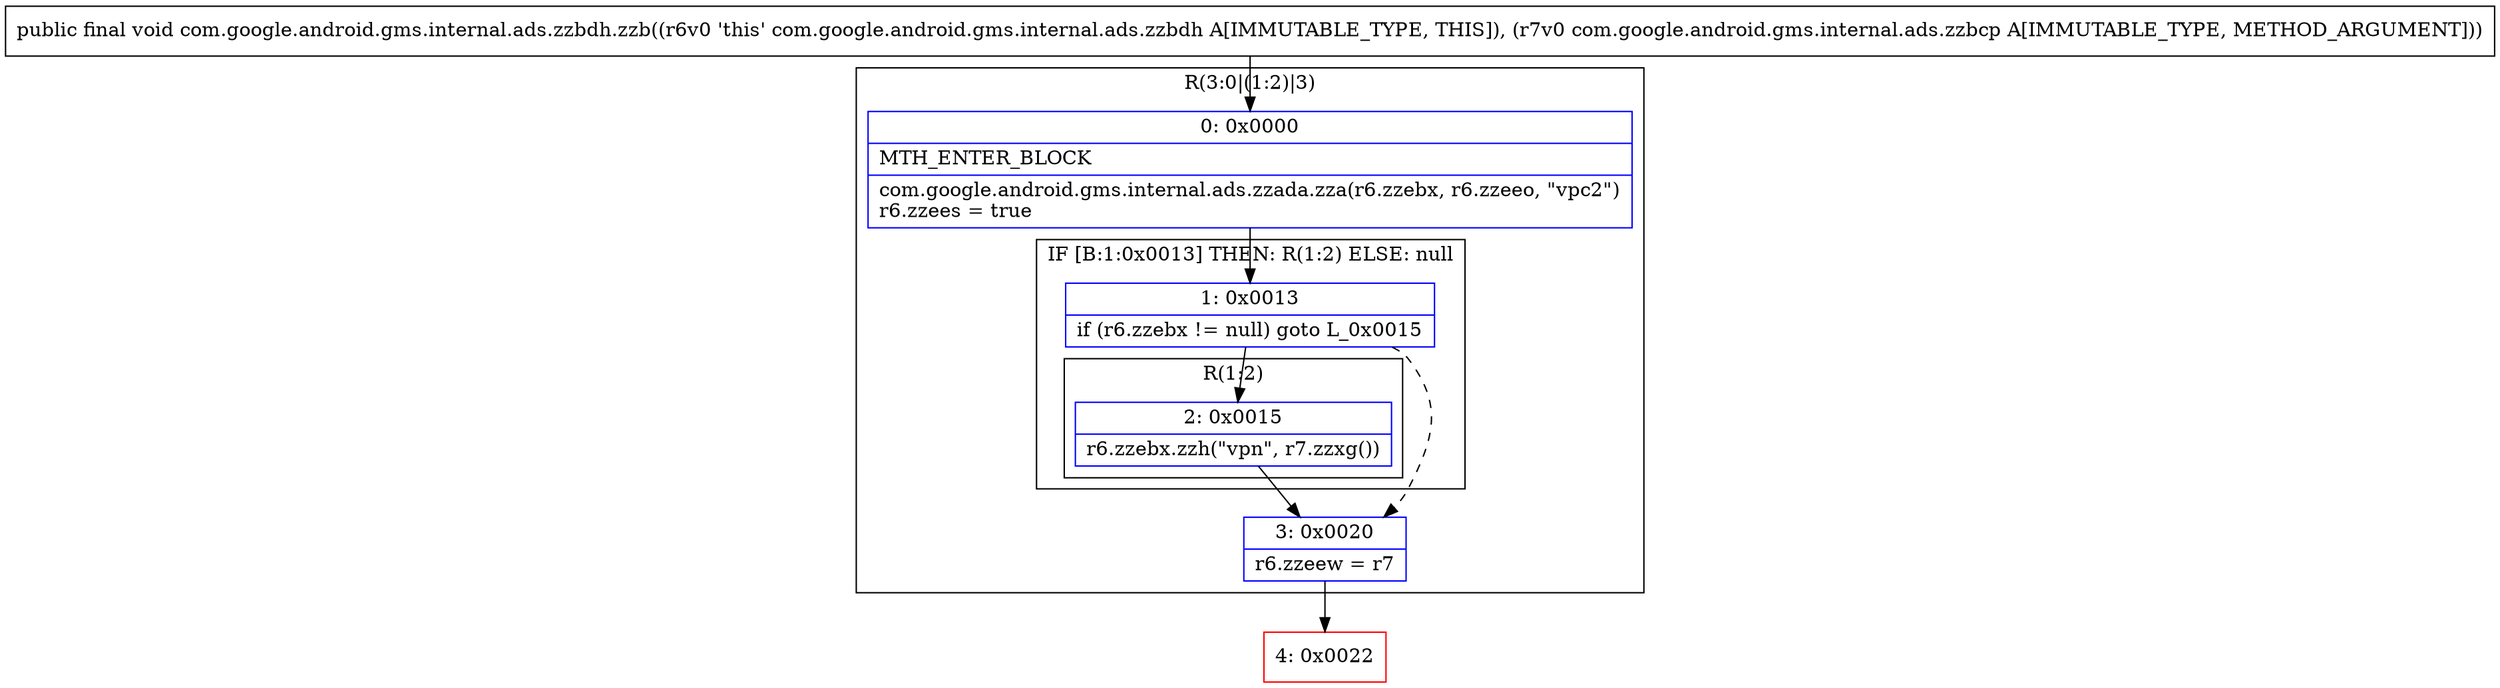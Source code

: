 digraph "CFG forcom.google.android.gms.internal.ads.zzbdh.zzb(Lcom\/google\/android\/gms\/internal\/ads\/zzbcp;)V" {
subgraph cluster_Region_94375827 {
label = "R(3:0|(1:2)|3)";
node [shape=record,color=blue];
Node_0 [shape=record,label="{0\:\ 0x0000|MTH_ENTER_BLOCK\l|com.google.android.gms.internal.ads.zzada.zza(r6.zzebx, r6.zzeeo, \"vpc2\")\lr6.zzees = true\l}"];
subgraph cluster_IfRegion_2083966812 {
label = "IF [B:1:0x0013] THEN: R(1:2) ELSE: null";
node [shape=record,color=blue];
Node_1 [shape=record,label="{1\:\ 0x0013|if (r6.zzebx != null) goto L_0x0015\l}"];
subgraph cluster_Region_313627292 {
label = "R(1:2)";
node [shape=record,color=blue];
Node_2 [shape=record,label="{2\:\ 0x0015|r6.zzebx.zzh(\"vpn\", r7.zzxg())\l}"];
}
}
Node_3 [shape=record,label="{3\:\ 0x0020|r6.zzeew = r7\l}"];
}
Node_4 [shape=record,color=red,label="{4\:\ 0x0022}"];
MethodNode[shape=record,label="{public final void com.google.android.gms.internal.ads.zzbdh.zzb((r6v0 'this' com.google.android.gms.internal.ads.zzbdh A[IMMUTABLE_TYPE, THIS]), (r7v0 com.google.android.gms.internal.ads.zzbcp A[IMMUTABLE_TYPE, METHOD_ARGUMENT])) }"];
MethodNode -> Node_0;
Node_0 -> Node_1;
Node_1 -> Node_2;
Node_1 -> Node_3[style=dashed];
Node_2 -> Node_3;
Node_3 -> Node_4;
}

